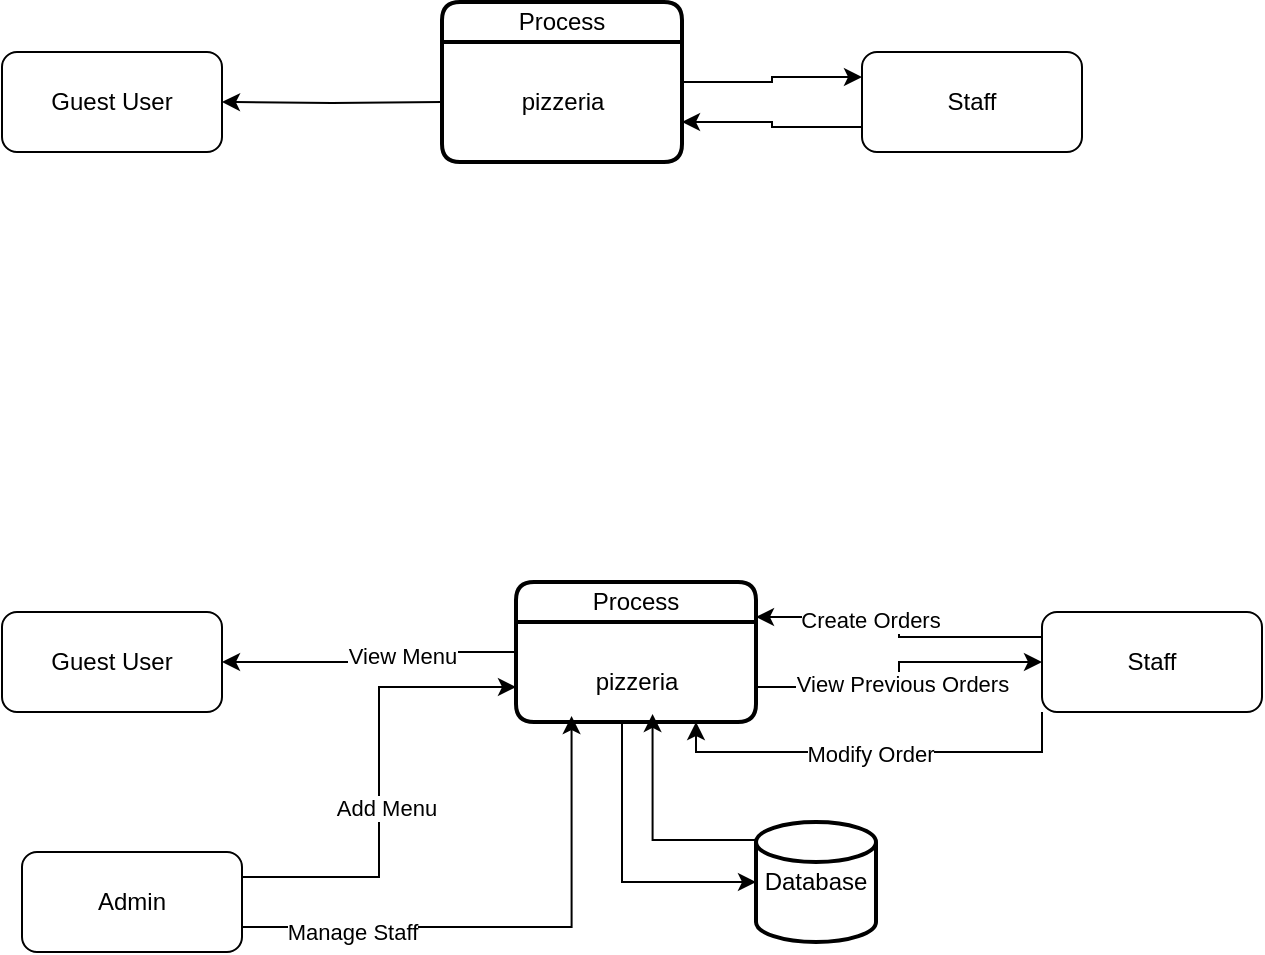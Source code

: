 <mxfile version="22.1.0" type="device">
  <diagram name="Page-1" id="O0wUDUgCVIfDpCwV_-Xi">
    <mxGraphModel dx="1434" dy="786" grid="1" gridSize="10" guides="1" tooltips="1" connect="1" arrows="1" fold="1" page="1" pageScale="1" pageWidth="827" pageHeight="1169" math="0" shadow="0">
      <root>
        <mxCell id="0" />
        <mxCell id="1" parent="0" />
        <mxCell id="gaNZ67-SlwvY8vKP8QWB-2" value="Guest User" style="rounded=1;whiteSpace=wrap;html=1;" parent="1" vertex="1">
          <mxGeometry x="80" y="135" width="110" height="50" as="geometry" />
        </mxCell>
        <mxCell id="N8WJgh64ywTeDQBO9lBU-5" style="edgeStyle=orthogonalEdgeStyle;rounded=0;orthogonalLoop=1;jettySize=auto;html=1;exitX=0;exitY=0.75;exitDx=0;exitDy=0;entryX=1;entryY=0.75;entryDx=0;entryDy=0;" edge="1" parent="1" source="gaNZ67-SlwvY8vKP8QWB-4" target="gaNZ67-SlwvY8vKP8QWB-43">
          <mxGeometry relative="1" as="geometry" />
        </mxCell>
        <mxCell id="gaNZ67-SlwvY8vKP8QWB-4" value="Staff" style="rounded=1;whiteSpace=wrap;html=1;" parent="1" vertex="1">
          <mxGeometry x="510" y="135" width="110" height="50" as="geometry" />
        </mxCell>
        <mxCell id="N8WJgh64ywTeDQBO9lBU-4" style="edgeStyle=orthogonalEdgeStyle;rounded=0;orthogonalLoop=1;jettySize=auto;html=1;exitX=1;exitY=0.5;exitDx=0;exitDy=0;entryX=0;entryY=0.25;entryDx=0;entryDy=0;" edge="1" parent="1" source="gaNZ67-SlwvY8vKP8QWB-43" target="gaNZ67-SlwvY8vKP8QWB-4">
          <mxGeometry relative="1" as="geometry" />
        </mxCell>
        <mxCell id="gaNZ67-SlwvY8vKP8QWB-43" value="Process" style="swimlane;html=1;startSize=20;fontStyle=0;collapsible=0;horizontal=1;swimlaneLine=1;strokeWidth=2;swimlaneFillColor=#ffffff;whiteSpace=wrap;rounded=1;" parent="1" vertex="1">
          <mxGeometry x="300" y="110" width="120" height="80" as="geometry" />
        </mxCell>
        <mxCell id="gaNZ67-SlwvY8vKP8QWB-44" value="pizzeria" style="text;html=1;align=center;verticalAlign=middle;resizable=0;points=[];autosize=1;strokeColor=none;fillColor=none;" parent="gaNZ67-SlwvY8vKP8QWB-43" vertex="1">
          <mxGeometry x="30" y="35" width="60" height="30" as="geometry" />
        </mxCell>
        <mxCell id="N8WJgh64ywTeDQBO9lBU-2" value="Database" style="strokeWidth=2;html=1;shape=mxgraph.flowchart.database;whiteSpace=wrap;" vertex="1" parent="1">
          <mxGeometry x="457" y="520" width="60" height="60" as="geometry" />
        </mxCell>
        <mxCell id="N8WJgh64ywTeDQBO9lBU-3" style="edgeStyle=orthogonalEdgeStyle;rounded=0;orthogonalLoop=1;jettySize=auto;html=1;" edge="1" parent="1" target="gaNZ67-SlwvY8vKP8QWB-2">
          <mxGeometry relative="1" as="geometry">
            <mxPoint x="300" y="160" as="sourcePoint" />
          </mxGeometry>
        </mxCell>
        <mxCell id="N8WJgh64ywTeDQBO9lBU-13" value="Guest User" style="rounded=1;whiteSpace=wrap;html=1;" vertex="1" parent="1">
          <mxGeometry x="80" y="415" width="110" height="50" as="geometry" />
        </mxCell>
        <mxCell id="N8WJgh64ywTeDQBO9lBU-29" style="edgeStyle=orthogonalEdgeStyle;rounded=0;orthogonalLoop=1;jettySize=auto;html=1;exitX=0;exitY=0.25;exitDx=0;exitDy=0;entryX=1;entryY=0.25;entryDx=0;entryDy=0;" edge="1" parent="1" source="N8WJgh64ywTeDQBO9lBU-15" target="N8WJgh64ywTeDQBO9lBU-17">
          <mxGeometry relative="1" as="geometry" />
        </mxCell>
        <mxCell id="N8WJgh64ywTeDQBO9lBU-30" value="Create Orders" style="edgeLabel;html=1;align=center;verticalAlign=middle;resizable=0;points=[];" vertex="1" connectable="0" parent="N8WJgh64ywTeDQBO9lBU-29">
          <mxGeometry x="0.255" y="1" relative="1" as="geometry">
            <mxPoint as="offset" />
          </mxGeometry>
        </mxCell>
        <mxCell id="N8WJgh64ywTeDQBO9lBU-37" style="edgeStyle=orthogonalEdgeStyle;rounded=0;orthogonalLoop=1;jettySize=auto;html=1;exitX=0;exitY=1;exitDx=0;exitDy=0;entryX=0.75;entryY=1;entryDx=0;entryDy=0;" edge="1" parent="1" source="N8WJgh64ywTeDQBO9lBU-15" target="N8WJgh64ywTeDQBO9lBU-17">
          <mxGeometry relative="1" as="geometry" />
        </mxCell>
        <mxCell id="N8WJgh64ywTeDQBO9lBU-38" value="Modify Order" style="edgeLabel;html=1;align=center;verticalAlign=middle;resizable=0;points=[];" vertex="1" connectable="0" parent="N8WJgh64ywTeDQBO9lBU-37">
          <mxGeometry x="0.019" y="1" relative="1" as="geometry">
            <mxPoint as="offset" />
          </mxGeometry>
        </mxCell>
        <mxCell id="N8WJgh64ywTeDQBO9lBU-15" value="Staff" style="rounded=1;whiteSpace=wrap;html=1;" vertex="1" parent="1">
          <mxGeometry x="600" y="415" width="110" height="50" as="geometry" />
        </mxCell>
        <mxCell id="N8WJgh64ywTeDQBO9lBU-20" style="edgeStyle=orthogonalEdgeStyle;rounded=0;orthogonalLoop=1;jettySize=auto;html=1;" edge="1" parent="1" source="N8WJgh64ywTeDQBO9lBU-17" target="N8WJgh64ywTeDQBO9lBU-13">
          <mxGeometry relative="1" as="geometry" />
        </mxCell>
        <mxCell id="N8WJgh64ywTeDQBO9lBU-34" value="View Menu" style="edgeLabel;html=1;align=center;verticalAlign=middle;resizable=0;points=[];" vertex="1" connectable="0" parent="N8WJgh64ywTeDQBO9lBU-20">
          <mxGeometry x="-0.25" y="2" relative="1" as="geometry">
            <mxPoint as="offset" />
          </mxGeometry>
        </mxCell>
        <mxCell id="N8WJgh64ywTeDQBO9lBU-35" style="edgeStyle=orthogonalEdgeStyle;rounded=0;orthogonalLoop=1;jettySize=auto;html=1;exitX=1;exitY=0.75;exitDx=0;exitDy=0;" edge="1" parent="1" source="N8WJgh64ywTeDQBO9lBU-17" target="N8WJgh64ywTeDQBO9lBU-15">
          <mxGeometry relative="1" as="geometry" />
        </mxCell>
        <mxCell id="N8WJgh64ywTeDQBO9lBU-36" value="View Previous Orders" style="edgeLabel;html=1;align=center;verticalAlign=middle;resizable=0;points=[];" vertex="1" connectable="0" parent="N8WJgh64ywTeDQBO9lBU-35">
          <mxGeometry x="-0.563" y="-1" relative="1" as="geometry">
            <mxPoint x="39" y="-3" as="offset" />
          </mxGeometry>
        </mxCell>
        <mxCell id="N8WJgh64ywTeDQBO9lBU-17" value="Process" style="swimlane;html=1;startSize=20;fontStyle=0;collapsible=0;horizontal=1;swimlaneLine=1;strokeWidth=2;swimlaneFillColor=#ffffff;whiteSpace=wrap;rounded=1;" vertex="1" parent="1">
          <mxGeometry x="337" y="400" width="120" height="70" as="geometry" />
        </mxCell>
        <mxCell id="N8WJgh64ywTeDQBO9lBU-18" value="pizzeria" style="text;html=1;align=center;verticalAlign=middle;resizable=0;points=[];autosize=1;strokeColor=none;fillColor=none;" vertex="1" parent="N8WJgh64ywTeDQBO9lBU-17">
          <mxGeometry x="30" y="35" width="60" height="30" as="geometry" />
        </mxCell>
        <mxCell id="N8WJgh64ywTeDQBO9lBU-32" style="edgeStyle=orthogonalEdgeStyle;rounded=0;orthogonalLoop=1;jettySize=auto;html=1;exitX=1;exitY=0.25;exitDx=0;exitDy=0;entryX=0;entryY=0.75;entryDx=0;entryDy=0;" edge="1" parent="1" source="N8WJgh64ywTeDQBO9lBU-31" target="N8WJgh64ywTeDQBO9lBU-17">
          <mxGeometry relative="1" as="geometry" />
        </mxCell>
        <mxCell id="N8WJgh64ywTeDQBO9lBU-33" value="Add Menu" style="edgeLabel;html=1;align=center;verticalAlign=middle;resizable=0;points=[];" vertex="1" connectable="0" parent="N8WJgh64ywTeDQBO9lBU-32">
          <mxGeometry x="-0.112" y="-2" relative="1" as="geometry">
            <mxPoint x="1" as="offset" />
          </mxGeometry>
        </mxCell>
        <mxCell id="N8WJgh64ywTeDQBO9lBU-31" value="Admin" style="rounded=1;whiteSpace=wrap;html=1;" vertex="1" parent="1">
          <mxGeometry x="90" y="535" width="110" height="50" as="geometry" />
        </mxCell>
        <mxCell id="N8WJgh64ywTeDQBO9lBU-41" style="edgeStyle=orthogonalEdgeStyle;rounded=0;orthogonalLoop=1;jettySize=auto;html=1;exitX=1;exitY=0.75;exitDx=0;exitDy=0;entryX=-0.037;entryY=1.067;entryDx=0;entryDy=0;entryPerimeter=0;" edge="1" parent="1" source="N8WJgh64ywTeDQBO9lBU-31" target="N8WJgh64ywTeDQBO9lBU-18">
          <mxGeometry relative="1" as="geometry" />
        </mxCell>
        <mxCell id="N8WJgh64ywTeDQBO9lBU-42" value="Manage Staff" style="edgeLabel;html=1;align=center;verticalAlign=middle;resizable=0;points=[];" vertex="1" connectable="0" parent="N8WJgh64ywTeDQBO9lBU-41">
          <mxGeometry x="-0.592" y="-1" relative="1" as="geometry">
            <mxPoint y="1" as="offset" />
          </mxGeometry>
        </mxCell>
        <mxCell id="N8WJgh64ywTeDQBO9lBU-45" style="edgeStyle=orthogonalEdgeStyle;rounded=0;orthogonalLoop=1;jettySize=auto;html=1;exitX=0;exitY=0.15;exitDx=0;exitDy=0;exitPerimeter=0;entryX=0.638;entryY=1.033;entryDx=0;entryDy=0;entryPerimeter=0;" edge="1" parent="1" source="N8WJgh64ywTeDQBO9lBU-2" target="N8WJgh64ywTeDQBO9lBU-18">
          <mxGeometry relative="1" as="geometry" />
        </mxCell>
        <mxCell id="N8WJgh64ywTeDQBO9lBU-46" style="edgeStyle=orthogonalEdgeStyle;rounded=0;orthogonalLoop=1;jettySize=auto;html=1;exitX=0.25;exitY=1;exitDx=0;exitDy=0;entryX=0;entryY=0.5;entryDx=0;entryDy=0;entryPerimeter=0;" edge="1" parent="1" source="N8WJgh64ywTeDQBO9lBU-17" target="N8WJgh64ywTeDQBO9lBU-2">
          <mxGeometry relative="1" as="geometry">
            <mxPoint x="440" y="560" as="targetPoint" />
            <Array as="points">
              <mxPoint x="390" y="470" />
              <mxPoint x="390" y="550" />
            </Array>
          </mxGeometry>
        </mxCell>
      </root>
    </mxGraphModel>
  </diagram>
</mxfile>
